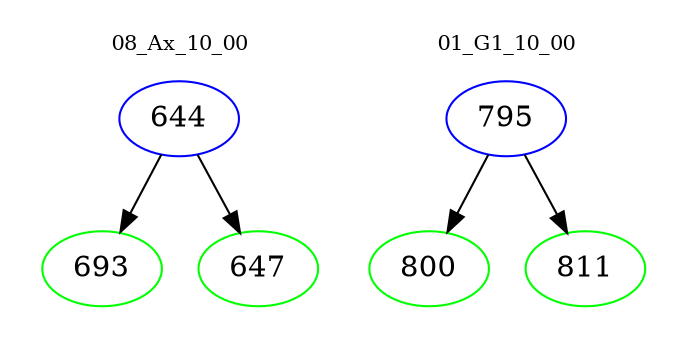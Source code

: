 digraph{
subgraph cluster_0 {
color = white
label = "08_Ax_10_00";
fontsize=10;
T0_644 [label="644", color="blue"]
T0_644 -> T0_693 [color="black"]
T0_693 [label="693", color="green"]
T0_644 -> T0_647 [color="black"]
T0_647 [label="647", color="green"]
}
subgraph cluster_1 {
color = white
label = "01_G1_10_00";
fontsize=10;
T1_795 [label="795", color="blue"]
T1_795 -> T1_800 [color="black"]
T1_800 [label="800", color="green"]
T1_795 -> T1_811 [color="black"]
T1_811 [label="811", color="green"]
}
}
